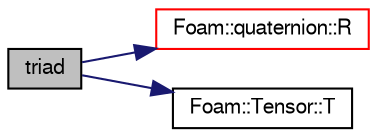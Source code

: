 digraph "triad"
{
  bgcolor="transparent";
  edge [fontname="FreeSans",fontsize="10",labelfontname="FreeSans",labelfontsize="10"];
  node [fontname="FreeSans",fontsize="10",shape=record];
  rankdir="LR";
  Node61 [label="triad",height=0.2,width=0.4,color="black", fillcolor="grey75", style="filled", fontcolor="black"];
  Node61 -> Node62 [color="midnightblue",fontsize="10",style="solid",fontname="FreeSans"];
  Node62 [label="Foam::quaternion::R",height=0.2,width=0.4,color="red",URL="$a28130.html#a404ff2284fce8af4f811e0447c9e37f2",tooltip="The rotation tensor corresponding the quaternion. "];
  Node61 -> Node72 [color="midnightblue",fontsize="10",style="solid",fontname="FreeSans"];
  Node72 [label="Foam::Tensor::T",height=0.2,width=0.4,color="black",URL="$a27634.html#aac22a81e225268c16a0c3504fdf1432b",tooltip="Transpose. "];
}
